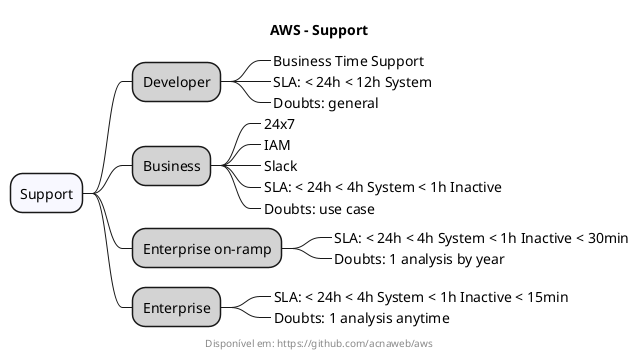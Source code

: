 @startmindmap

title "AWS - Support"
footer Disponível em: https://github.com/acnaweb/aws

*[#F8F8FF] Support

**[#LightGray] Developer
***_ Business Time Support
***_ SLA: < 24h < 12h System
***_ Doubts: general

**[#LightGray] Business
***_ 24x7
***_ IAM
***_ Slack
***_ SLA: < 24h < 4h System < 1h Inactive
***_ Doubts: use case

**[#LightGray] Enterprise on-ramp
***_ SLA: < 24h < 4h System < 1h Inactive < 30min
***_ Doubts: 1 analysis by year

**[#LightGray] Enterprise
***_ SLA: < 24h < 4h System < 1h Inactive < 15min
***_ Doubts: 1 analysis anytime

@endmindmap